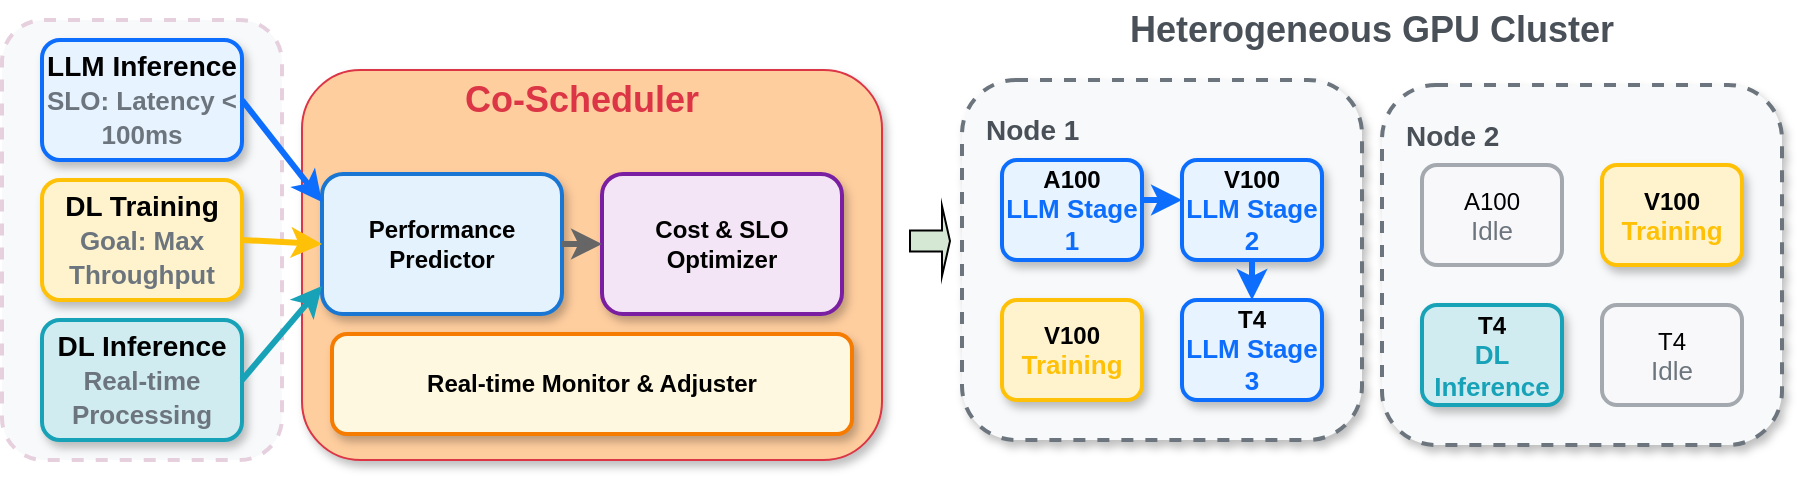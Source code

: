 <mxfile version="27.1.4">
  <diagram name="第 1 页" id="9FR4IYq0b1U7dHQeGQu_">
    <mxGraphModel dx="1664" dy="938" grid="1" gridSize="10" guides="1" tooltips="1" connect="1" arrows="1" fold="1" page="1" pageScale="1" pageWidth="1600" pageHeight="900" math="0" shadow="0">
      <root>
        <mxCell id="0" />
        <mxCell id="1" parent="0" />
        <mxCell id="task_queue_bg" value="" style="rounded=1;whiteSpace=wrap;html=1;fillColor=#f8f9fa;strokeColor=#E6D0DE;strokeWidth=2;dashed=1;" parent="1" vertex="1">
          <mxGeometry x="20" y="130" width="140" height="220" as="geometry" />
        </mxCell>
        <mxCell id="llm_task" value="LLM Inference&lt;br&gt;&lt;font size=&quot;2&quot; color=&quot;#6c757d&quot;&gt;SLO: Latency &lt; 100ms&lt;/font&gt;" style="rounded=1;whiteSpace=wrap;html=1;fillColor=#e7f3ff;strokeColor=#0d6efd;strokeWidth=2;fontSize=14;fontStyle=1;shadow=1;" parent="1" vertex="1">
          <mxGeometry x="40" y="140" width="100" height="60" as="geometry" />
        </mxCell>
        <mxCell id="training_task" value="DL Training&lt;br&gt;&lt;font size=&quot;2&quot; color=&quot;#6c757d&quot;&gt;Goal: Max Throughput&lt;/font&gt;" style="rounded=1;whiteSpace=wrap;html=1;fillColor=#fff3cd;strokeColor=#ffc107;strokeWidth=2;fontSize=14;fontStyle=1;shadow=1;" parent="1" vertex="1">
          <mxGeometry x="40" y="210" width="100" height="60" as="geometry" />
        </mxCell>
        <mxCell id="inference_task" value="DL Inference&lt;br&gt;&lt;font size=&quot;2&quot; color=&quot;#6c757d&quot;&gt;Real-time Processing&lt;/font&gt;" style="rounded=1;whiteSpace=wrap;html=1;fillColor=#d1ecf1;strokeColor=#17a2b8;strokeWidth=2;fontSize=14;fontStyle=1;shadow=1;" parent="1" vertex="1">
          <mxGeometry x="40" y="280" width="100" height="60" as="geometry" />
        </mxCell>
        <mxCell id="scheduler_bg" value="" style="rounded=1;whiteSpace=wrap;html=1;fillColor=#FFCE9F;strokeColor=#dc3545;strokeWidth=1;shadow=1;" parent="1" vertex="1">
          <mxGeometry x="170" y="155" width="290" height="195" as="geometry" />
        </mxCell>
        <mxCell id="scheduler_title" value="Co-Scheduler" style="text;html=1;strokeColor=none;fillColor=none;align=center;verticalAlign=middle;whiteSpace=wrap;rounded=0;fontSize=18;fontStyle=1;fontColor=#dc3545;" parent="1" vertex="1">
          <mxGeometry x="230" y="162" width="160" height="15" as="geometry" />
        </mxCell>
        <mxCell id="predictor" value="Performance&lt;br&gt;Predictor" style="rounded=1;whiteSpace=wrap;html=1;fillColor=#e3f2fd;strokeColor=#1976d2;strokeWidth=2;fontSize=12;fontStyle=1;shadow=1;" parent="1" vertex="1">
          <mxGeometry x="180" y="207" width="120" height="70" as="geometry" />
        </mxCell>
        <mxCell id="optimizer" value="Cost &amp; SLO&lt;br&gt;Optimizer" style="rounded=1;whiteSpace=wrap;html=1;fillColor=#f3e5f5;strokeColor=#7b1fa2;strokeWidth=2;fontSize=12;fontStyle=1;shadow=1;" parent="1" vertex="1">
          <mxGeometry x="320" y="207" width="120" height="70" as="geometry" />
        </mxCell>
        <mxCell id="monitor" value="Real-time Monitor &amp; Adjuster" style="rounded=1;whiteSpace=wrap;html=1;fillColor=#fff8e1;strokeColor=#f57c00;strokeWidth=2;fontSize=12;fontStyle=1;shadow=1;" parent="1" vertex="1">
          <mxGeometry x="185" y="287" width="260" height="50" as="geometry" />
        </mxCell>
        <mxCell id="pred_to_opt" value="" style="endArrow=classic;html=1;rounded=0;exitX=1;exitY=0.5;exitDx=0;exitDy=0;entryX=0;entryY=0.5;entryDx=0;entryDy=0;strokeWidth=3;strokeColor=#666666;" parent="1" source="predictor" target="optimizer" edge="1">
          <mxGeometry width="50" height="50" relative="1" as="geometry">
            <mxPoint x="310" y="307" as="sourcePoint" />
            <mxPoint x="360" y="257" as="targetPoint" />
          </mxGeometry>
        </mxCell>
        <mxCell id="llm_to_pred" value="" style="endArrow=classic;html=1;rounded=0;exitX=1;exitY=0.5;exitDx=0;exitDy=0;entryX=0;entryY=0.2;entryDx=0;entryDy=0;strokeWidth=3;strokeColor=#0d6efd;" parent="1" source="llm_task" target="predictor" edge="1">
          <mxGeometry width="50" height="50" relative="1" as="geometry">
            <mxPoint x="200" y="250" as="sourcePoint" />
            <mxPoint x="250" y="200" as="targetPoint" />
          </mxGeometry>
        </mxCell>
        <mxCell id="train_to_pred" value="" style="endArrow=classic;html=1;rounded=0;exitX=1;exitY=0.5;exitDx=0;exitDy=0;entryX=0;entryY=0.5;entryDx=0;entryDy=0;strokeWidth=3;strokeColor=#ffc107;" parent="1" source="training_task" target="predictor" edge="1">
          <mxGeometry width="50" height="50" relative="1" as="geometry">
            <mxPoint x="200" y="320" as="sourcePoint" />
            <mxPoint x="250" y="270" as="targetPoint" />
          </mxGeometry>
        </mxCell>
        <mxCell id="inf_to_pred" value="" style="endArrow=classic;html=1;rounded=0;exitX=1;exitY=0.5;exitDx=0;exitDy=0;entryX=0;entryY=0.8;entryDx=0;entryDy=0;strokeWidth=3;strokeColor=#17a2b8;" parent="1" source="inference_task" target="predictor" edge="1">
          <mxGeometry width="50" height="50" relative="1" as="geometry">
            <mxPoint x="200" y="450" as="sourcePoint" />
            <mxPoint x="250" y="400" as="targetPoint" />
          </mxGeometry>
        </mxCell>
        <mxCell id="nodes_title" value="Heterogeneous GPU Cluster" style="text;html=1;strokeColor=none;fillColor=none;align=center;verticalAlign=middle;whiteSpace=wrap;rounded=0;fontSize=18;fontStyle=1;fontColor=#495057;" parent="1" vertex="1">
          <mxGeometry x="580" y="120" width="250" height="30" as="geometry" />
        </mxCell>
        <mxCell id="node1_bg" value="" style="rounded=1;whiteSpace=wrap;html=1;fillColor=#f8f9fa;strokeColor=#6c757d;strokeWidth=2;dashed=1;shadow=1;" parent="1" vertex="1">
          <mxGeometry x="500" y="160" width="200" height="180" as="geometry" />
        </mxCell>
        <mxCell id="node1_title" value="Node 1" style="text;html=1;strokeColor=none;fillColor=none;align=left;verticalAlign=top;whiteSpace=wrap;rounded=0;fontSize=14;fontStyle=1;fontColor=#495057;" parent="1" vertex="1">
          <mxGeometry x="510" y="170" width="60" height="20" as="geometry" />
        </mxCell>
        <mxCell id="a100_1" value="A100&lt;br&gt;&lt;font size=&quot;2&quot; color=&quot;#0d6efd&quot;&gt;LLM Stage 1&lt;/font&gt;" style="rounded=1;whiteSpace=wrap;html=1;fillColor=#e7f3ff;strokeColor=#0d6efd;fontSize=12;fontStyle=1;strokeWidth=2;shadow=1;" parent="1" vertex="1">
          <mxGeometry x="520" y="200" width="70" height="50" as="geometry" />
        </mxCell>
        <mxCell id="v100_1" value="V100&lt;br&gt;&lt;font size=&quot;2&quot; color=&quot;#0d6efd&quot;&gt;LLM Stage 2&lt;/font&gt;" style="rounded=1;whiteSpace=wrap;html=1;fillColor=#e7f3ff;strokeColor=#0d6efd;fontSize=12;fontStyle=1;strokeWidth=2;shadow=1;" parent="1" vertex="1">
          <mxGeometry x="610" y="200" width="70" height="50" as="geometry" />
        </mxCell>
        <mxCell id="v100_2" value="V100&lt;br&gt;&lt;font size=&quot;2&quot; color=&quot;#ffc107&quot;&gt;Training&lt;/font&gt;" style="rounded=1;whiteSpace=wrap;html=1;fillColor=#fff3cd;strokeColor=#ffc107;fontSize=12;fontStyle=1;strokeWidth=2;shadow=1;" parent="1" vertex="1">
          <mxGeometry x="520" y="270" width="70" height="50" as="geometry" />
        </mxCell>
        <mxCell id="t4_1" value="T4&lt;br&gt;&lt;font size=&quot;2&quot; color=&quot;#0d6efd&quot;&gt;LLM Stage 3&lt;/font&gt;" style="rounded=1;whiteSpace=wrap;html=1;fillColor=#e7f3ff;strokeColor=#0d6efd;fontSize=12;fontStyle=1;strokeWidth=2;shadow=1;" parent="1" vertex="1">
          <mxGeometry x="610" y="270" width="70" height="50" as="geometry" />
        </mxCell>
        <mxCell id="node2_bg" value="" style="rounded=1;whiteSpace=wrap;html=1;fillColor=#f8f9fa;strokeColor=#6c757d;strokeWidth=2;dashed=1;shadow=1;" parent="1" vertex="1">
          <mxGeometry x="710" y="162.5" width="200" height="180" as="geometry" />
        </mxCell>
        <mxCell id="node2_title" value="Node 2" style="text;html=1;strokeColor=none;fillColor=none;align=left;verticalAlign=top;whiteSpace=wrap;rounded=0;fontSize=14;fontStyle=1;fontColor=#495057;" parent="1" vertex="1">
          <mxGeometry x="720" y="172.5" width="60" height="20" as="geometry" />
        </mxCell>
        <mxCell id="a100_2" value="A100&lt;br&gt;&lt;font size=&quot;2&quot; color=&quot;#6c757d&quot;&gt;Idle&lt;/font&gt;" style="rounded=1;whiteSpace=wrap;html=1;fillColor=#f8f9fa;strokeColor=#6c757d;fontSize=12;fontStyle=0;strokeWidth=2;opacity=60;" parent="1" vertex="1">
          <mxGeometry x="730" y="202.5" width="70" height="50" as="geometry" />
        </mxCell>
        <mxCell id="v100_3" value="V100&lt;br&gt;&lt;font size=&quot;2&quot; color=&quot;#ffc107&quot;&gt;Training&lt;/font&gt;" style="rounded=1;whiteSpace=wrap;html=1;fillColor=#fff3cd;strokeColor=#ffc107;fontSize=12;fontStyle=1;strokeWidth=2;shadow=1;" parent="1" vertex="1">
          <mxGeometry x="820" y="202.5" width="70" height="50" as="geometry" />
        </mxCell>
        <mxCell id="t4_2" value="T4&lt;br&gt;&lt;font size=&quot;2&quot; color=&quot;#17a2b8&quot;&gt;DL Inference&lt;/font&gt;" style="rounded=1;whiteSpace=wrap;html=1;fillColor=#d1ecf1;strokeColor=#17a2b8;fontSize=12;fontStyle=1;strokeWidth=2;shadow=1;" parent="1" vertex="1">
          <mxGeometry x="730" y="272.5" width="70" height="50" as="geometry" />
        </mxCell>
        <mxCell id="t4_3" value="T4&lt;br&gt;&lt;font size=&quot;2&quot; color=&quot;#6c757d&quot;&gt;Idle&lt;/font&gt;" style="rounded=1;whiteSpace=wrap;html=1;fillColor=#f8f9fa;strokeColor=#6c757d;fontSize=12;fontStyle=0;strokeWidth=2;opacity=60;" parent="1" vertex="1">
          <mxGeometry x="820" y="272.5" width="70" height="50" as="geometry" />
        </mxCell>
        <mxCell id="llm_stage1_to_2" value="" style="endArrow=classic;html=1;rounded=0;strokeWidth=3;strokeColor=#0d6efd;curved=1;" parent="1" edge="1">
          <mxGeometry width="50" height="50" relative="1" as="geometry">
            <mxPoint x="590" y="220" as="sourcePoint" />
            <mxPoint x="610" y="220" as="targetPoint" />
          </mxGeometry>
        </mxCell>
        <mxCell id="llm_stage2_to_3" value="" style="endArrow=classic;html=1;rounded=0;strokeWidth=3;strokeColor=#0d6efd;curved=1;" parent="1" edge="1">
          <mxGeometry width="50" height="50" relative="1" as="geometry">
            <mxPoint x="645" y="250" as="sourcePoint" />
            <mxPoint x="645" y="270" as="targetPoint" />
          </mxGeometry>
        </mxCell>
        <mxCell id="5-bh3xwaZcsQxF3Hw62w-1" value="" style="shape=singleArrow;whiteSpace=wrap;html=1;fillColor=#D5E8D4;" vertex="1" parent="1">
          <mxGeometry x="474" y="223" width="20" height="35" as="geometry" />
        </mxCell>
      </root>
    </mxGraphModel>
  </diagram>
</mxfile>
